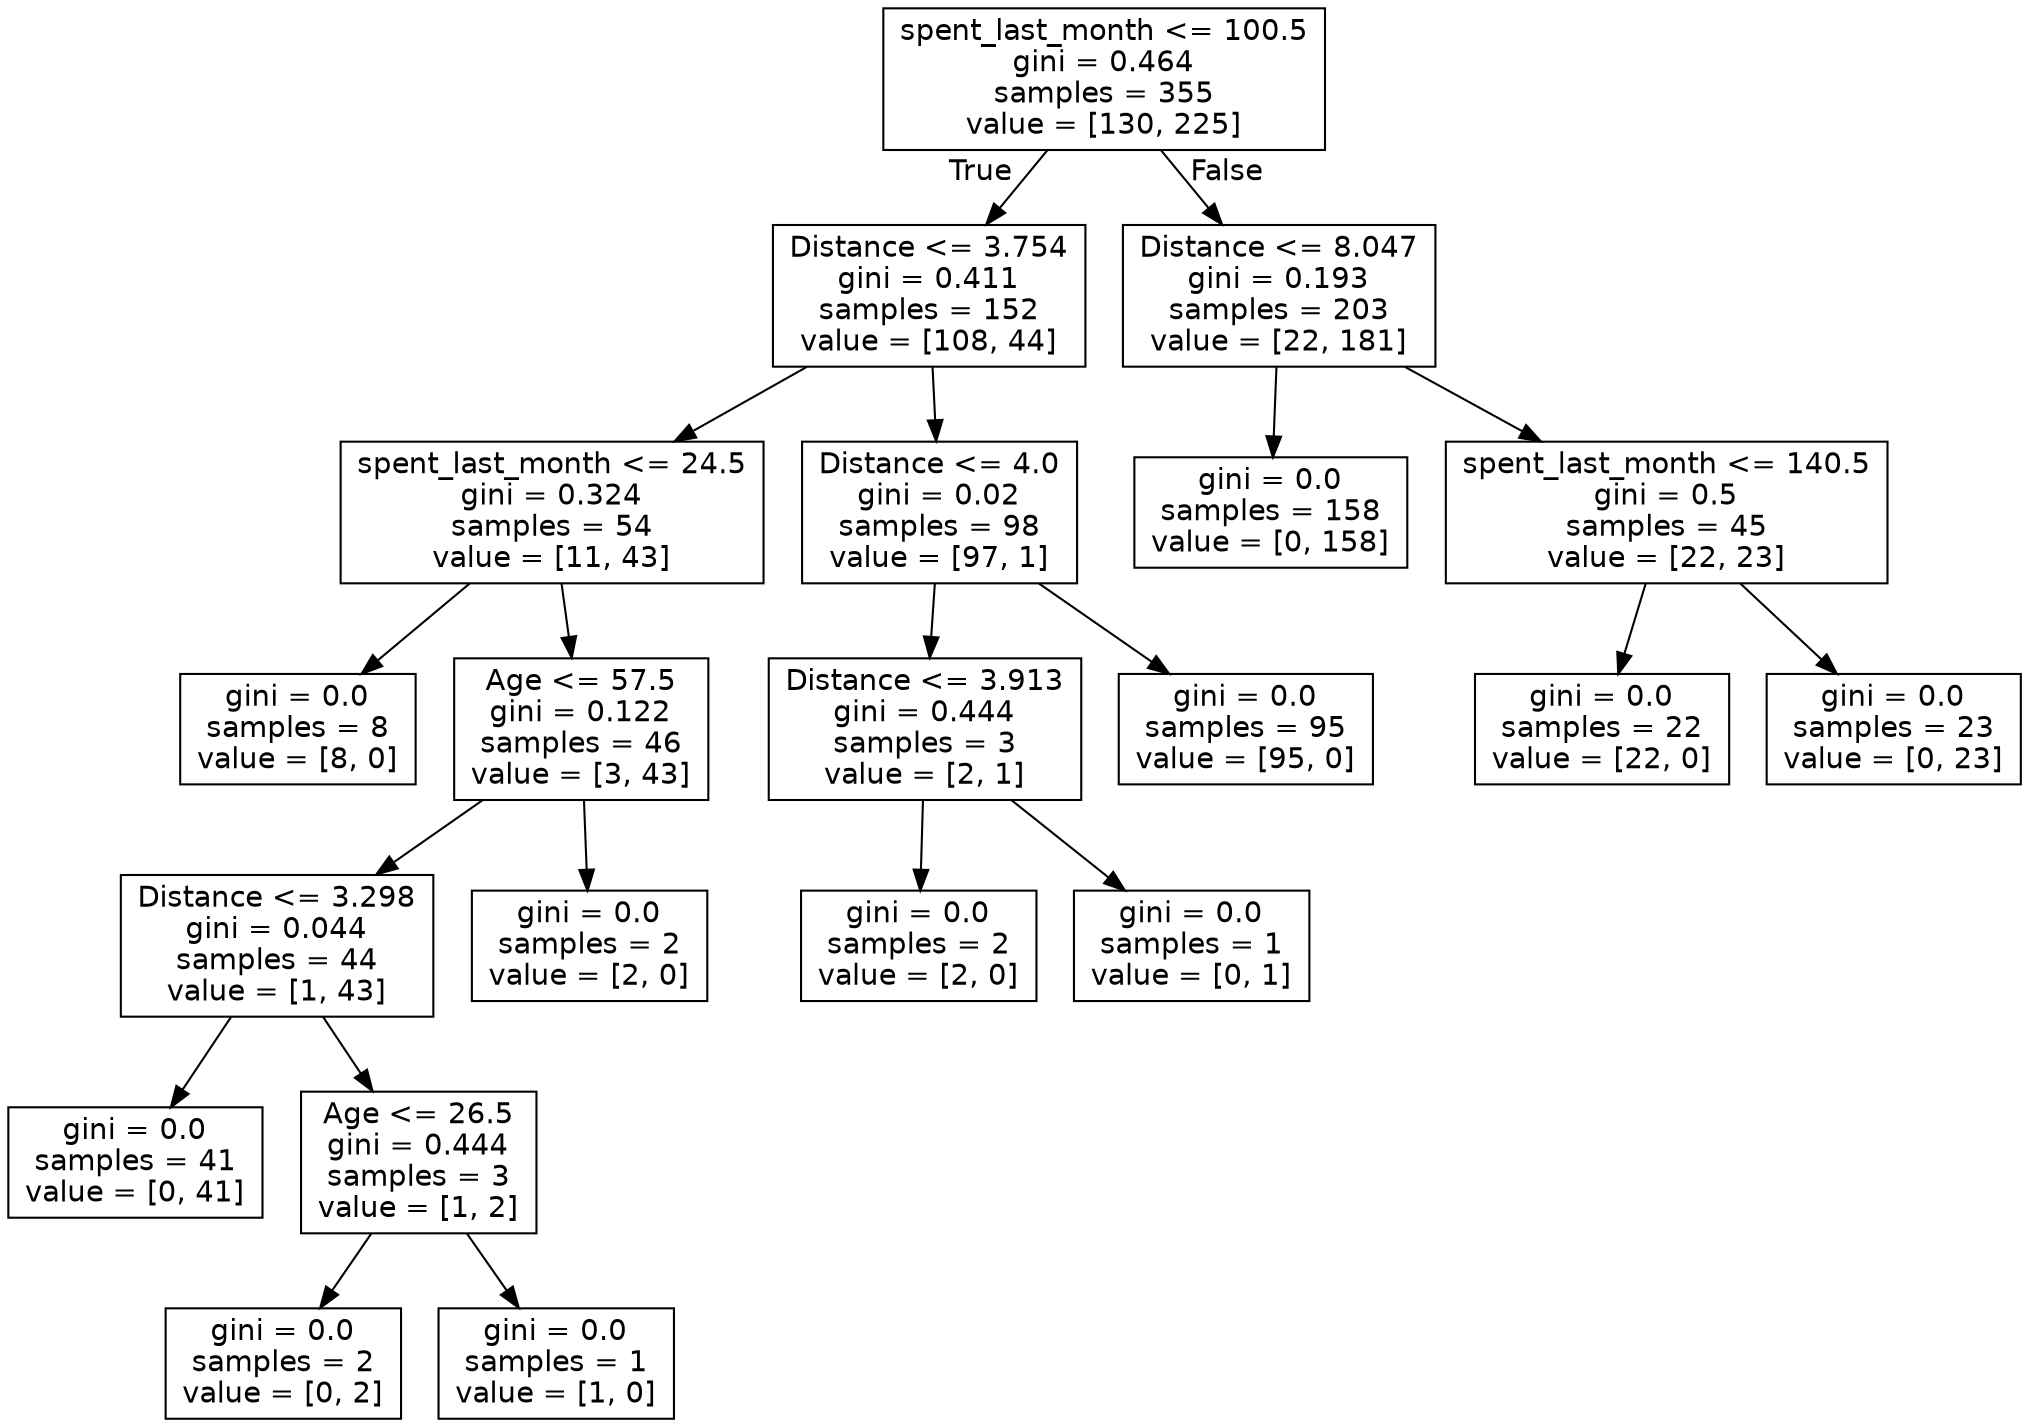 digraph Tree {
node [shape=box, fontname="helvetica"] ;
edge [fontname="helvetica"] ;
0 [label="spent_last_month <= 100.5\ngini = 0.464\nsamples = 355\nvalue = [130, 225]"] ;
1 [label="Distance <= 3.754\ngini = 0.411\nsamples = 152\nvalue = [108, 44]"] ;
0 -> 1 [labeldistance=2.5, labelangle=45, headlabel="True"] ;
2 [label="spent_last_month <= 24.5\ngini = 0.324\nsamples = 54\nvalue = [11, 43]"] ;
1 -> 2 ;
3 [label="gini = 0.0\nsamples = 8\nvalue = [8, 0]"] ;
2 -> 3 ;
4 [label="Age <= 57.5\ngini = 0.122\nsamples = 46\nvalue = [3, 43]"] ;
2 -> 4 ;
5 [label="Distance <= 3.298\ngini = 0.044\nsamples = 44\nvalue = [1, 43]"] ;
4 -> 5 ;
6 [label="gini = 0.0\nsamples = 41\nvalue = [0, 41]"] ;
5 -> 6 ;
7 [label="Age <= 26.5\ngini = 0.444\nsamples = 3\nvalue = [1, 2]"] ;
5 -> 7 ;
8 [label="gini = 0.0\nsamples = 2\nvalue = [0, 2]"] ;
7 -> 8 ;
9 [label="gini = 0.0\nsamples = 1\nvalue = [1, 0]"] ;
7 -> 9 ;
10 [label="gini = 0.0\nsamples = 2\nvalue = [2, 0]"] ;
4 -> 10 ;
11 [label="Distance <= 4.0\ngini = 0.02\nsamples = 98\nvalue = [97, 1]"] ;
1 -> 11 ;
12 [label="Distance <= 3.913\ngini = 0.444\nsamples = 3\nvalue = [2, 1]"] ;
11 -> 12 ;
13 [label="gini = 0.0\nsamples = 2\nvalue = [2, 0]"] ;
12 -> 13 ;
14 [label="gini = 0.0\nsamples = 1\nvalue = [0, 1]"] ;
12 -> 14 ;
15 [label="gini = 0.0\nsamples = 95\nvalue = [95, 0]"] ;
11 -> 15 ;
16 [label="Distance <= 8.047\ngini = 0.193\nsamples = 203\nvalue = [22, 181]"] ;
0 -> 16 [labeldistance=2.5, labelangle=-45, headlabel="False"] ;
17 [label="gini = 0.0\nsamples = 158\nvalue = [0, 158]"] ;
16 -> 17 ;
18 [label="spent_last_month <= 140.5\ngini = 0.5\nsamples = 45\nvalue = [22, 23]"] ;
16 -> 18 ;
19 [label="gini = 0.0\nsamples = 22\nvalue = [22, 0]"] ;
18 -> 19 ;
20 [label="gini = 0.0\nsamples = 23\nvalue = [0, 23]"] ;
18 -> 20 ;
}